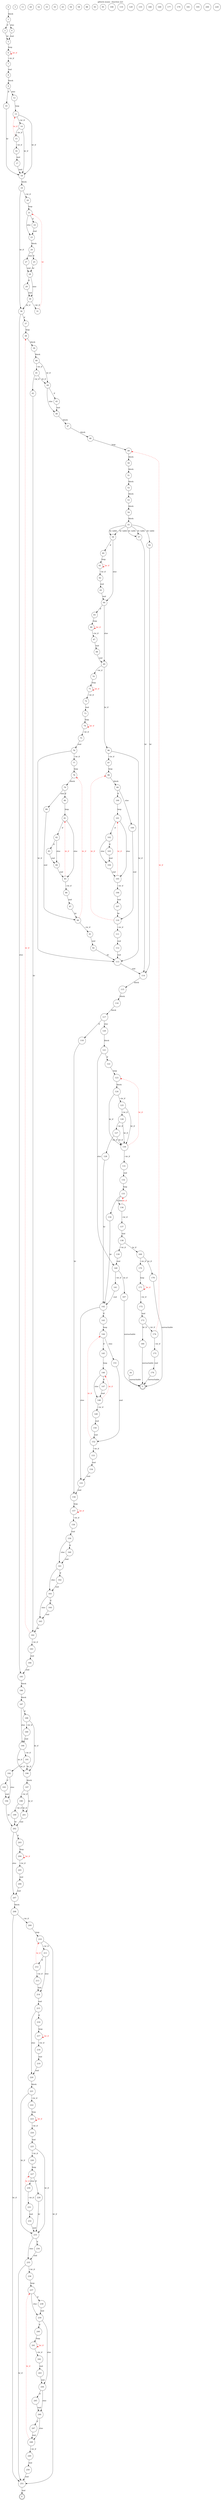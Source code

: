 digraph finite_state_machine {
    label = "gifsicle.wasm - function 221"
    labelloc =  t
    labelfontsize = 16
    labelfontcolor = black
    labelfontname = "Helvetica"
    node [shape = doublecircle]; E U ;
node [shape=circle, fontcolor=black, style="", label="0"]0
node [shape=circle, fontcolor=black, style="", label="1"]1
node [shape=circle, fontcolor=black, style="", label="2"]2
node [shape=circle, fontcolor=black, style="", label="3"]3
node [shape=circle, fontcolor=black, style="", label="4"]4
node [shape=circle, fontcolor=black, style="", label="5"]5
node [shape=circle, fontcolor=black, style="", label="6"]6
node [shape=circle, fontcolor=black, style="", label="7"]7
node [shape=circle, fontcolor=black, style="", label="8"]8
node [shape=circle, fontcolor=black, style="", label="9"]9
node [shape=circle, fontcolor=black, style="", label="10"]10
node [shape=circle, fontcolor=black, style="", label="11"]11
node [shape=circle, fontcolor=black, style="", label="12"]12
node [shape=circle, fontcolor=black, style="", label="13"]13
node [shape=circle, fontcolor=black, style="", label="14"]14
node [shape=circle, fontcolor=black, style="", label="15"]15
node [shape=circle, fontcolor=black, style="", label="16"]16
node [shape=circle, fontcolor=black, style="", label="17"]17
node [shape=circle, fontcolor=black, style="", label="18"]18
node [shape=circle, fontcolor=black, style="", label="19"]19
node [shape=circle, fontcolor=black, style="", label="20"]20
node [shape=circle, fontcolor=black, style="", label="21"]21
node [shape=circle, fontcolor=black, style="", label="22"]22
node [shape=circle, fontcolor=black, style="", label="23"]23
node [shape=circle, fontcolor=black, style="", label="24"]24
node [shape=circle, fontcolor=black, style="", label="25"]25
node [shape=circle, fontcolor=black, style="", label="26"]26
node [shape=circle, fontcolor=black, style="", label="27"]27
node [shape=circle, fontcolor=black, style="", label="28"]28
node [shape=circle, fontcolor=black, style="", label="29"]29
node [shape=circle, fontcolor=black, style="", label="30"]30
node [shape=circle, fontcolor=black, style="", label="31"]31
node [shape=circle, fontcolor=black, style="", label="32"]32
node [shape=circle, fontcolor=black, style="", label="33"]33
node [shape=circle, fontcolor=black, style="", label="34"]34
node [shape=circle, fontcolor=black, style="", label="35"]35
node [shape=circle, fontcolor=black, style="", label="36"]36
node [shape=circle, fontcolor=black, style="", label="37"]37
node [shape=circle, fontcolor=black, style="", label="38"]38
node [shape=circle, fontcolor=black, style="", label="39"]39
node [shape=circle, fontcolor=black, style="", label="40"]40
node [shape=circle, fontcolor=black, style="", label="41"]41
node [shape=circle, fontcolor=black, style="", label="42"]42
node [shape=circle, fontcolor=black, style="", label="43"]43
node [shape=circle, fontcolor=black, style="", label="44"]44
node [shape=circle, fontcolor=black, style="", label="45"]45
node [shape=circle, fontcolor=black, style="", label="46"]46
node [shape=circle, fontcolor=black, style="", label="47"]47
node [shape=circle, fontcolor=black, style="", label="48"]48
node [shape=circle, fontcolor=black, style="", label="49"]49
node [shape=circle, fontcolor=black, style="", label="50"]50
node [shape=circle, fontcolor=black, style="", label="51"]51
node [shape=circle, fontcolor=black, style="", label="52"]52
node [shape=circle, fontcolor=black, style="", label="53"]53
node [shape=circle, fontcolor=black, style="", label="54"]54
node [shape=circle, fontcolor=black, style="", label="55"]55
node [shape=circle, fontcolor=black, style="", label="56"]56
node [shape=circle, fontcolor=black, style="", label="57"]57
node [shape=circle, fontcolor=black, style="", label="58"]58
node [shape=circle, fontcolor=black, style="", label="59"]59
node [shape=circle, fontcolor=black, style="", label="60"]60
node [shape=circle, fontcolor=black, style="", label="61"]61
node [shape=circle, fontcolor=black, style="", label="62"]62
node [shape=circle, fontcolor=black, style="", label="63"]63
node [shape=circle, fontcolor=black, style="", label="64"]64
node [shape=circle, fontcolor=black, style="", label="65"]65
node [shape=circle, fontcolor=black, style="", label="66"]66
node [shape=circle, fontcolor=black, style="", label="67"]67
node [shape=circle, fontcolor=black, style="", label="68"]68
node [shape=circle, fontcolor=black, style="", label="69"]69
node [shape=circle, fontcolor=black, style="", label="70"]70
node [shape=circle, fontcolor=black, style="", label="71"]71
node [shape=circle, fontcolor=black, style="", label="72"]72
node [shape=circle, fontcolor=black, style="", label="73"]73
node [shape=circle, fontcolor=black, style="", label="74"]74
node [shape=circle, fontcolor=black, style="", label="75"]75
node [shape=circle, fontcolor=black, style="", label="76"]76
node [shape=circle, fontcolor=black, style="", label="77"]77
node [shape=circle, fontcolor=black, style="", label="78"]78
node [shape=circle, fontcolor=black, style="", label="79"]79
node [shape=circle, fontcolor=black, style="", label="80"]80
node [shape=circle, fontcolor=black, style="", label="81"]81
node [shape=circle, fontcolor=black, style="", label="82"]82
node [shape=circle, fontcolor=black, style="", label="83"]83
node [shape=circle, fontcolor=black, style="", label="84"]84
node [shape=circle, fontcolor=black, style="", label="85"]85
node [shape=circle, fontcolor=black, style="", label="86"]86
node [shape=circle, fontcolor=black, style="", label="87"]87
node [shape=circle, fontcolor=black, style="", label="88"]88
node [shape=circle, fontcolor=black, style="", label="89"]89
node [shape=circle, fontcolor=black, style="", label="90"]90
node [shape=circle, fontcolor=black, style="", label="91"]91
node [shape=circle, fontcolor=black, style="", label="92"]92
node [shape=circle, fontcolor=black, style="", label="93"]93
node [shape=circle, fontcolor=black, style="", label="94"]94
node [shape=circle, fontcolor=black, style="", label="95"]95
node [shape=circle, fontcolor=black, style="", label="96"]96
node [shape=circle, fontcolor=black, style="", label="97"]97
node [shape=circle, fontcolor=black, style="", label="98"]98
node [shape=circle, fontcolor=black, style="", label="99"]99
node [shape=circle, fontcolor=black, style="", label="100"]100
node [shape=circle, fontcolor=black, style="", label="101"]101
node [shape=circle, fontcolor=black, style="", label="102"]102
node [shape=circle, fontcolor=black, style="", label="103"]103
node [shape=circle, fontcolor=black, style="", label="104"]104
node [shape=circle, fontcolor=black, style="", label="105"]105
node [shape=circle, fontcolor=black, style="", label="106"]106
node [shape=circle, fontcolor=black, style="", label="107"]107
node [shape=circle, fontcolor=black, style="", label="108"]108
node [shape=circle, fontcolor=black, style="", label="109"]109
node [shape=circle, fontcolor=black, style="", label="110"]110
node [shape=circle, fontcolor=black, style="", label="111"]111
node [shape=circle, fontcolor=black, style="", label="112"]112
node [shape=circle, fontcolor=black, style="", label="113"]113
node [shape=circle, fontcolor=black, style="", label="114"]114
node [shape=circle, fontcolor=black, style="", label="115"]115
node [shape=circle, fontcolor=black, style="", label="116"]116
node [shape=circle, fontcolor=black, style="", label="117"]117
node [shape=circle, fontcolor=black, style="", label="118"]118
node [shape=circle, fontcolor=black, style="", label="119"]119
node [shape=circle, fontcolor=black, style="", label="120"]120
node [shape=circle, fontcolor=black, style="", label="121"]121
node [shape=circle, fontcolor=black, style="", label="122"]122
node [shape=circle, fontcolor=black, style="", label="123"]123
node [shape=circle, fontcolor=black, style="", label="124"]124
node [shape=circle, fontcolor=black, style="", label="125"]125
node [shape=circle, fontcolor=black, style="", label="126"]126
node [shape=circle, fontcolor=black, style="", label="127"]127
node [shape=circle, fontcolor=black, style="", label="128"]128
node [shape=circle, fontcolor=black, style="", label="129"]129
node [shape=circle, fontcolor=black, style="", label="130"]130
node [shape=circle, fontcolor=black, style="", label="131"]131
node [shape=circle, fontcolor=black, style="", label="132"]132
node [shape=circle, fontcolor=black, style="", label="133"]133
node [shape=circle, fontcolor=black, style="", label="134"]134
node [shape=circle, fontcolor=black, style="", label="135"]135
node [shape=circle, fontcolor=black, style="", label="136"]136
node [shape=circle, fontcolor=black, style="", label="137"]137
node [shape=circle, fontcolor=black, style="", label="138"]138
node [shape=circle, fontcolor=black, style="", label="139"]139
node [shape=circle, fontcolor=black, style="", label="140"]140
node [shape=circle, fontcolor=black, style="", label="141"]141
node [shape=circle, fontcolor=black, style="", label="142"]142
node [shape=circle, fontcolor=black, style="", label="143"]143
node [shape=circle, fontcolor=black, style="", label="144"]144
node [shape=circle, fontcolor=black, style="", label="145"]145
node [shape=circle, fontcolor=black, style="", label="146"]146
node [shape=circle, fontcolor=black, style="", label="147"]147
node [shape=circle, fontcolor=black, style="", label="148"]148
node [shape=circle, fontcolor=black, style="", label="149"]149
node [shape=circle, fontcolor=black, style="", label="150"]150
node [shape=circle, fontcolor=black, style="", label="151"]151
node [shape=circle, fontcolor=black, style="", label="152"]152
node [shape=circle, fontcolor=black, style="", label="153"]153
node [shape=circle, fontcolor=black, style="", label="154"]154
node [shape=circle, fontcolor=black, style="", label="155"]155
node [shape=circle, fontcolor=black, style="", label="156"]156
node [shape=circle, fontcolor=black, style="", label="157"]157
node [shape=circle, fontcolor=black, style="", label="158"]158
node [shape=circle, fontcolor=black, style="", label="159"]159
node [shape=circle, fontcolor=black, style="", label="160"]160
node [shape=circle, fontcolor=black, style="", label="161"]161
node [shape=circle, fontcolor=black, style="", label="162"]162
node [shape=circle, fontcolor=black, style="", label="163"]163
node [shape=circle, fontcolor=black, style="", label="164"]164
node [shape=circle, fontcolor=black, style="", label="165"]165
node [shape=circle, fontcolor=black, style="", label="166"]166
node [shape=circle, fontcolor=black, style="", label="167"]167
node [shape=circle, fontcolor=black, style="", label="168"]168
node [shape=circle, fontcolor=black, style="", label="169"]169
node [shape=circle, fontcolor=black, style="", label="170"]170
node [shape=circle, fontcolor=black, style="", label="171"]171
node [shape=circle, fontcolor=black, style="", label="172"]172
node [shape=circle, fontcolor=black, style="", label="173"]173
node [shape=circle, fontcolor=black, style="", label="174"]174
node [shape=circle, fontcolor=black, style="", label="175"]175
node [shape=circle, fontcolor=black, style="", label="176"]176
node [shape=circle, fontcolor=black, style="", label="177"]177
node [shape=circle, fontcolor=black, style="", label="178"]178
node [shape=circle, fontcolor=black, style="", label="179"]179
node [shape=circle, fontcolor=black, style="", label="180"]180
node [shape=circle, fontcolor=black, style="", label="181"]181
node [shape=circle, fontcolor=black, style="", label="182"]182
node [shape=circle, fontcolor=black, style="", label="183"]183
node [shape=circle, fontcolor=black, style="", label="184"]184
node [shape=circle, fontcolor=black, style="", label="185"]185
node [shape=circle, fontcolor=black, style="", label="186"]186
node [shape=circle, fontcolor=black, style="", label="187"]187
node [shape=circle, fontcolor=black, style="", label="188"]188
node [shape=circle, fontcolor=black, style="", label="189"]189
node [shape=circle, fontcolor=black, style="", label="190"]190
node [shape=circle, fontcolor=black, style="", label="191"]191
node [shape=circle, fontcolor=black, style="", label="192"]192
node [shape=circle, fontcolor=black, style="", label="193"]193
node [shape=circle, fontcolor=black, style="", label="194"]194
node [shape=circle, fontcolor=black, style="", label="195"]195
node [shape=circle, fontcolor=black, style="", label="196"]196
node [shape=circle, fontcolor=black, style="", label="197"]197
node [shape=circle, fontcolor=black, style="", label="198"]198
node [shape=circle, fontcolor=black, style="", label="199"]199
node [shape=circle, fontcolor=black, style="", label="200"]200
node [shape=circle, fontcolor=black, style="", label="201"]201
node [shape=circle, fontcolor=black, style="", label="202"]202
node [shape=circle, fontcolor=black, style="", label="203"]203
node [shape=circle, fontcolor=black, style="", label="204"]204
node [shape=circle, fontcolor=black, style="", label="205"]205
node [shape=circle, fontcolor=black, style="", label="206"]206
node [shape=circle, fontcolor=black, style="", label="207"]207
node [shape=circle, fontcolor=black, style="", label="208"]208
node [shape=circle, fontcolor=black, style="", label="209"]209
node [shape=circle, fontcolor=black, style="", label="210"]210
node [shape=circle, fontcolor=black, style="", label="211"]211
node [shape=circle, fontcolor=black, style="", label="212"]212
node [shape=circle, fontcolor=black, style="", label="213"]213
node [shape=circle, fontcolor=black, style="", label="214"]214
node [shape=circle, fontcolor=black, style="", label="215"]215
node [shape=circle, fontcolor=black, style="", label="216"]216
node [shape=circle, fontcolor=black, style="", label="217"]217
node [shape=circle, fontcolor=black, style="", label="218"]218
node [shape=circle, fontcolor=black, style="", label="219"]219
node [shape=circle, fontcolor=black, style="", label="220"]220
node [shape=circle, fontcolor=black, style="", label="221"]221
node [shape=circle, fontcolor=black, style="", label="222"]222
node [shape=circle, fontcolor=black, style="", label="223"]223
node [shape=circle, fontcolor=black, style="", label="224"]224
node [shape=circle, fontcolor=black, style="", label="225"]225
node [shape=circle, fontcolor=black, style="", label="226"]226
node [shape=circle, fontcolor=black, style="", label="227"]227
node [shape=circle, fontcolor=black, style="", label="228"]228
node [shape=circle, fontcolor=black, style="", label="229"]229
node [shape=circle, fontcolor=black, style="", label="230"]230
node [shape=circle, fontcolor=black, style="", label="231"]231
node [shape=circle, fontcolor=black, style="", label="232"]232
node [shape=circle, fontcolor=black, style="", label="233"]233
node [shape=circle, fontcolor=black, style="", label="234"]234
node [shape=circle, fontcolor=black, style="", label="235"]235
node [shape=circle, fontcolor=black, style="", label="236"]236
node [shape=circle, fontcolor=black, style="", label="237"]237
node [shape=circle, fontcolor=black, style="", label="238"]238
node [shape=circle, fontcolor=black, style="", label="239"]239
node [shape=circle, fontcolor=black, style="", label="240"]240
node [shape=circle, fontcolor=black, style="", label="241"]241
node [shape=circle, fontcolor=black, style="", label="242"]242
node [shape=circle, fontcolor=black, style="", label="243"]243
node [shape=circle, fontcolor=black, style="", label="244"]244
node [shape=circle, fontcolor=black, style="", label="245"]245
node [shape=circle, fontcolor=black, style="", label="246"]246
node [shape=circle, fontcolor=black, style="", label="247"]247
node [shape=circle, fontcolor=black, style="", label="248"]248
node [shape=circle, fontcolor=black, style="", label="249"]249
node [shape=circle, fontcolor=black, style="", label="250"]250
node [shape=circle, fontcolor=black, style="", label="251"]251
node [shape=circle, fontcolor=black, style="", label="E"]E
node [shape=circle, fontcolor=black, style="", label="U"]U
    0 -> 1[label="block"];
    1 -> 2[label="if"];
    1 -> 4[label="else"];
    2 -> 5[label="br"];
    4 -> 5[label="end"];
    5 -> 6[label="loop"];
    6 -> 7[label="~br_if"];
    6 -> 6[style="dashed" color="red" fontcolor="red" label="br_if"];
    7 -> 8[label="end"];
    8 -> 9[label="block"];
    9 -> 10[label="if"];
    9 -> 12[label="else"];
    10 -> 18[label="br"];
    12 -> 13[label="loop"];
    13 -> 14[label="~br_if"];
    13 -> 18[label="br_if"];
    14 -> 15[label="~br_if"];
    14 -> 18[label="br_if"];
    15 -> 16[label="~br_if"];
    15 -> 13[style="dashed" color="red" fontcolor="red" label="br_if"];
    16 -> 17[label="end"];
    17 -> 18[label="end"];
    18 -> 19[label="block"];
    19 -> 20[label="~br_if"];
    19 -> 36[label="br_if"];
    20 -> 21[label="loop"];
    21 -> 22[label="if"];
    21 -> 23[label="else"];
    22 -> 23[label="end"];
    23 -> 24[label="block"];
    24 -> 25[label="if"];
    24 -> 27[label="else"];
    25 -> 28[label="br"];
    27 -> 28[label="end"];
    28 -> 29[label="if"];
    28 -> 30[label="else"];
    29 -> 30[label="end"];
    30 -> 31[label="~br_if"];
    30 -> 36[label="br_if"];
    31 -> 21[style="dashed" color="red" fontcolor="red" label="br"];
    34 -> U[label="unreachable"];
    36 -> 37[label="if"];
    36 -> 185[label="else"];
    37 -> 38[label="loop"];
    38 -> 39[label="block"];
    39 -> 40[label="block"];
    40 -> 41[label="~br_if"];
    40 -> 44[label="br_if"];
    41 -> 42[label="~br_if"];
    41 -> 44[label="br_if"];
    42 -> 182[label="br"];
    44 -> 45[label="if"];
    44 -> 46[label="else"];
    45 -> 46[label="end"];
    46 -> 47[label="block"];
    47 -> 48[label="block"];
    48 -> 49[label="loop"];
    49 -> 50[label="block"];
    50 -> 51[label="block"];
    51 -> 52[label="block"];
    52 -> 53[label="block"];
    53 -> 54[label="block"];
    54 -> 55[label="block"];
    55 -> 57[label="br_table"];
    55 -> 57[label="br_table"];
    55 -> 59[label="br_table"];
    55 -> 59[label="br_table"];
    55 -> 94[label="br_table"];
    57 -> 114[label="br"];
    59 -> 60[label="if"];
    59 -> 64[label="else"];
    60 -> 61[label="loop"];
    61 -> 62[label="~br_if"];
    61 -> 61[style="dashed" color="red" fontcolor="red" label="br_if"];
    62 -> 63[label="end"];
    63 -> 64[label="end"];
    64 -> 65[label="if"];
    64 -> 69[label="else"];
    65 -> 66[label="loop"];
    66 -> 67[label="~br_if"];
    66 -> 66[style="dashed" color="red" fontcolor="red" label="br_if"];
    67 -> 68[label="end"];
    68 -> 69[label="end"];
    69 -> 70[label="~br_if"];
    69 -> 96[label="br_if"];
    70 -> 71[label="loop"];
    71 -> 72[label="~br_if"];
    71 -> 71[style="dashed" color="red" fontcolor="red" label="br_if"];
    72 -> 73[label="end"];
    73 -> 74[label="loop"];
    74 -> 75[label="~br_if"];
    74 -> 74[style="dashed" color="red" fontcolor="red" label="br_if"];
    75 -> 76[label="end"];
    76 -> 77[label="~br_if"];
    76 -> 113[label="br_if"];
    77 -> 78[label="loop"];
    78 -> 79[label="block"];
    79 -> 80[label="if"];
    79 -> 89[label="else"];
    80 -> 81[label="loop"];
    81 -> 82[label="if"];
    81 -> 85[label="else"];
    82 -> 83[label="if"];
    82 -> 84[label="else"];
    83 -> 84[label="end"];
    84 -> 85[label="end"];
    85 -> 86[label="~br_if"];
    85 -> 81[style="dashed" color="red" fontcolor="red" label="br_if"];
    86 -> 87[label="end"];
    87 -> 90[label="br"];
    89 -> 90[label="end"];
    90 -> 91[label="~br_if"];
    90 -> 78[style="dashed" color="red" fontcolor="red" label="br_if"];
    91 -> 92[label="end"];
    92 -> 113[label="br"];
    94 -> 114[label="br"];
    96 -> 97[label="~br_if"];
    96 -> 113[label="br_if"];
    97 -> 98[label="loop"];
    98 -> 99[label="block"];
    99 -> 100[label="if"];
    99 -> 109[label="else"];
    100 -> 101[label="loop"];
    101 -> 102[label="if"];
    101 -> 105[label="else"];
    102 -> 103[label="if"];
    102 -> 104[label="else"];
    103 -> 104[label="end"];
    104 -> 105[label="end"];
    105 -> 106[label="~br_if"];
    105 -> 101[style="dashed" color="red" fontcolor="red" label="br_if"];
    106 -> 107[label="end"];
    107 -> 110[label="br"];
    109 -> 110[label="end"];
    110 -> 111[label="~br_if"];
    110 -> 98[style="dashed" color="red" fontcolor="red" label="br_if"];
    111 -> 112[label="end"];
    112 -> 113[label="end"];
    113 -> 114[label="end"];
    114 -> 115[label="block"];
    115 -> 116[label="block"];
    116 -> 117[label="block"];
    117 -> 118[label="if"];
    117 -> 120[label="else"];
    118 -> 156[label="br"];
    120 -> 121[label="block"];
    121 -> 122[label="if"];
    121 -> 140[label="else"];
    122 -> 123[label="loop"];
    123 -> 124[label="block"];
    124 -> 125[label="~br_if"];
    124 -> 130[label="br_if"];
    125 -> 126[label="~br_if"];
    125 -> 130[label="br_if"];
    126 -> 127[label="~br_if"];
    126 -> 130[label="br_if"];
    127 -> 128[label="~br_if"];
    127 -> 130[label="br_if"];
    128 -> 142[label="br"];
    130 -> 131[label="~br_if"];
    130 -> 123[style="dashed" color="red" fontcolor="red" label="br_if"];
    131 -> 132[label="end"];
    132 -> 133[label="loop"];
    133 -> 134[label="if"];
    133 -> 136[label="else"];
    134 -> 142[label="br"];
    136 -> 137[label="~br_if"];
    136 -> 133[style="dashed" color="red" fontcolor="red" label="br_if"];
    137 -> 138[label="end"];
    138 -> 139[label="~br_if"];
    138 -> 169[label="br_if"];
    139 -> 140[label="end"];
    140 -> 141[label="~br_if"];
    140 -> 167[label="br_if"];
    141 -> 142[label="end"];
    142 -> 143[label="if"];
    142 -> 155[label="else"];
    143 -> 144[label="loop"];
    144 -> 145[label="if"];
    144 -> 151[label="else"];
    145 -> 146[label="loop"];
    146 -> 147[label="if"];
    146 -> 148[label="else"];
    147 -> 148[label="end"];
    148 -> 149[label="~br_if"];
    148 -> 146[style="dashed" color="red" fontcolor="red" label="br_if"];
    149 -> 150[label="end"];
    150 -> 152[label="end"];
    151 -> 152[label="end"];
    152 -> 153[label="~br_if"];
    152 -> 144[style="dashed" color="red" fontcolor="red" label="br_if"];
    153 -> 154[label="end"];
    154 -> 155[label="end"];
    155 -> 156[label="end"];
    156 -> 157[label="loop"];
    157 -> 158[label="~br_if"];
    157 -> 157[style="dashed" color="red" fontcolor="red" label="br_if"];
    158 -> 159[label="end"];
    159 -> 160[label="if"];
    159 -> 161[label="else"];
    160 -> 161[label="end"];
    161 -> 162[label="if"];
    161 -> 163[label="else"];
    162 -> 163[label="end"];
    163 -> 164[label="if"];
    163 -> 165[label="else"];
    164 -> 165[label="end"];
    165 -> 182[label="br"];
    167 -> U[label="unreachable"];
    169 -> 170[label="~br_if"];
    169 -> 178[label="br_if"];
    170 -> 171[label="loop"];
    171 -> 172[label="~br_if"];
    171 -> 171[style="dashed" color="red" fontcolor="red" label="br_if"];
    172 -> 173[label="end"];
    173 -> 174[label="~br_if"];
    173 -> 180[label="br_if"];
    174 -> 175[label="~br_if"];
    174 -> 49[style="dashed" color="red" fontcolor="red" label="br_if"];
    175 -> 176[label="end"];
    176 -> U[label="unreachable"];
    178 -> U[label="unreachable"];
    180 -> U[label="unreachable"];
    182 -> 183[label="~br_if"];
    182 -> 38[style="dashed" color="red" fontcolor="red" label="br_if"];
    183 -> 184[label="end"];
    184 -> 185[label="end"];
    185 -> 186[label="block"];
    186 -> 187[label="block"];
    187 -> 188[label="if"];
    187 -> 190[label="else"];
    188 -> 189[label="~br_if"];
    188 -> 196[label="br_if"];
    189 -> 190[label="end"];
    190 -> 191[label="~br_if"];
    190 -> 196[label="br_if"];
    191 -> 192[label="~br_if"];
    191 -> 196[label="br_if"];
    192 -> 193[label="if"];
    192 -> 194[label="else"];
    193 -> 194[label="end"];
    194 -> 202[label="br"];
    196 -> 197[label="block"];
    197 -> 198[label="~br_if"];
    197 -> 201[label="br_if"];
    198 -> 199[label="~br_if"];
    198 -> 201[label="br_if"];
    199 -> 202[label="br"];
    201 -> 202[label="end"];
    202 -> 203[label="if"];
    202 -> 207[label="else"];
    203 -> 204[label="loop"];
    204 -> 205[label="~br_if"];
    204 -> 204[style="dashed" color="red" fontcolor="red" label="br_if"];
    205 -> 206[label="end"];
    206 -> 207[label="end"];
    207 -> 208[label="block"];
    208 -> 209[label="~br_if"];
    208 -> 251[label="br_if"];
    209 -> 210[label="loop"];
    210 -> 211[label="~br_if"];
    210 -> 251[label="br_if"];
    211 -> 212[label="if"];
    211 -> 214[label="else"];
    212 -> 213[label="~br_if"];
    212 -> 210[style="dashed" color="red" fontcolor="red" label="br_if"];
    213 -> 214[label="end"];
    214 -> 215[label="end"];
    215 -> 216[label="if"];
    215 -> 220[label="else"];
    216 -> 217[label="loop"];
    217 -> 218[label="~br_if"];
    217 -> 217[style="dashed" color="red" fontcolor="red" label="br_if"];
    218 -> 219[label="end"];
    219 -> 220[label="end"];
    220 -> 221[label="block"];
    221 -> 222[label="~br_if"];
    221 -> 233[label="br_if"];
    222 -> 223[label="loop"];
    223 -> 224[label="~br_if"];
    223 -> 223[style="dashed" color="red" fontcolor="red" label="br_if"];
    224 -> 225[label="end"];
    225 -> 226[label="~br_if"];
    225 -> 233[label="br_if"];
    226 -> 227[label="loop"];
    227 -> 228[label="if"];
    227 -> 230[label="else"];
    228 -> 233[label="br"];
    230 -> 231[label="~br_if"];
    230 -> 227[style="dashed" color="red" fontcolor="red" label="br_if"];
    231 -> 232[label="end"];
    232 -> 233[label="end"];
    233 -> 234[label="if"];
    233 -> 235[label="else"];
    234 -> 235[label="end"];
    235 -> 236[label="~br_if"];
    235 -> 251[label="br_if"];
    236 -> 237[label="loop"];
    237 -> 238[label="if"];
    237 -> 239[label="else"];
    238 -> 239[label="end"];
    239 -> 240[label="if"];
    239 -> 244[label="else"];
    240 -> 241[label="loop"];
    241 -> 242[label="~br_if"];
    241 -> 241[style="dashed" color="red" fontcolor="red" label="br_if"];
    242 -> 243[label="end"];
    243 -> 244[label="end"];
    244 -> 245[label="if"];
    244 -> 246[label="else"];
    245 -> 246[label="end"];
    246 -> 247[label="if"];
    246 -> 248[label="else"];
    247 -> 248[label="end"];
    248 -> 249[label="~br_if"];
    248 -> 237[style="dashed" color="red" fontcolor="red" label="br_if"];
    249 -> 250[label="end"];
    250 -> 251[label="end"];
    251 -> E[label="end"];
}
